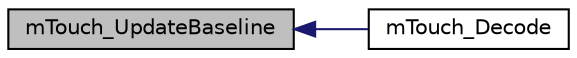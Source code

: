 digraph "mTouch_UpdateBaseline"
{
  edge [fontname="Helvetica",fontsize="10",labelfontname="Helvetica",labelfontsize="10"];
  node [fontname="Helvetica",fontsize="10",shape=record];
  rankdir="LR";
  Node1 [label="mTouch_UpdateBaseline",height=0.2,width=0.4,color="black", fillcolor="grey75", style="filled", fontcolor="black"];
  Node1 -> Node2 [dir="back",color="midnightblue",fontsize="10",style="solid",fontname="Helvetica"];
  Node2 [label="mTouch_Decode",height=0.2,width=0.4,color="black", fillcolor="white", style="filled",URL="$group___decoding.html#ga8955adf440115510aace00d81444e268",tooltip="Updates the state of each active-mode sensor using the latest acquisition value. "];
}
